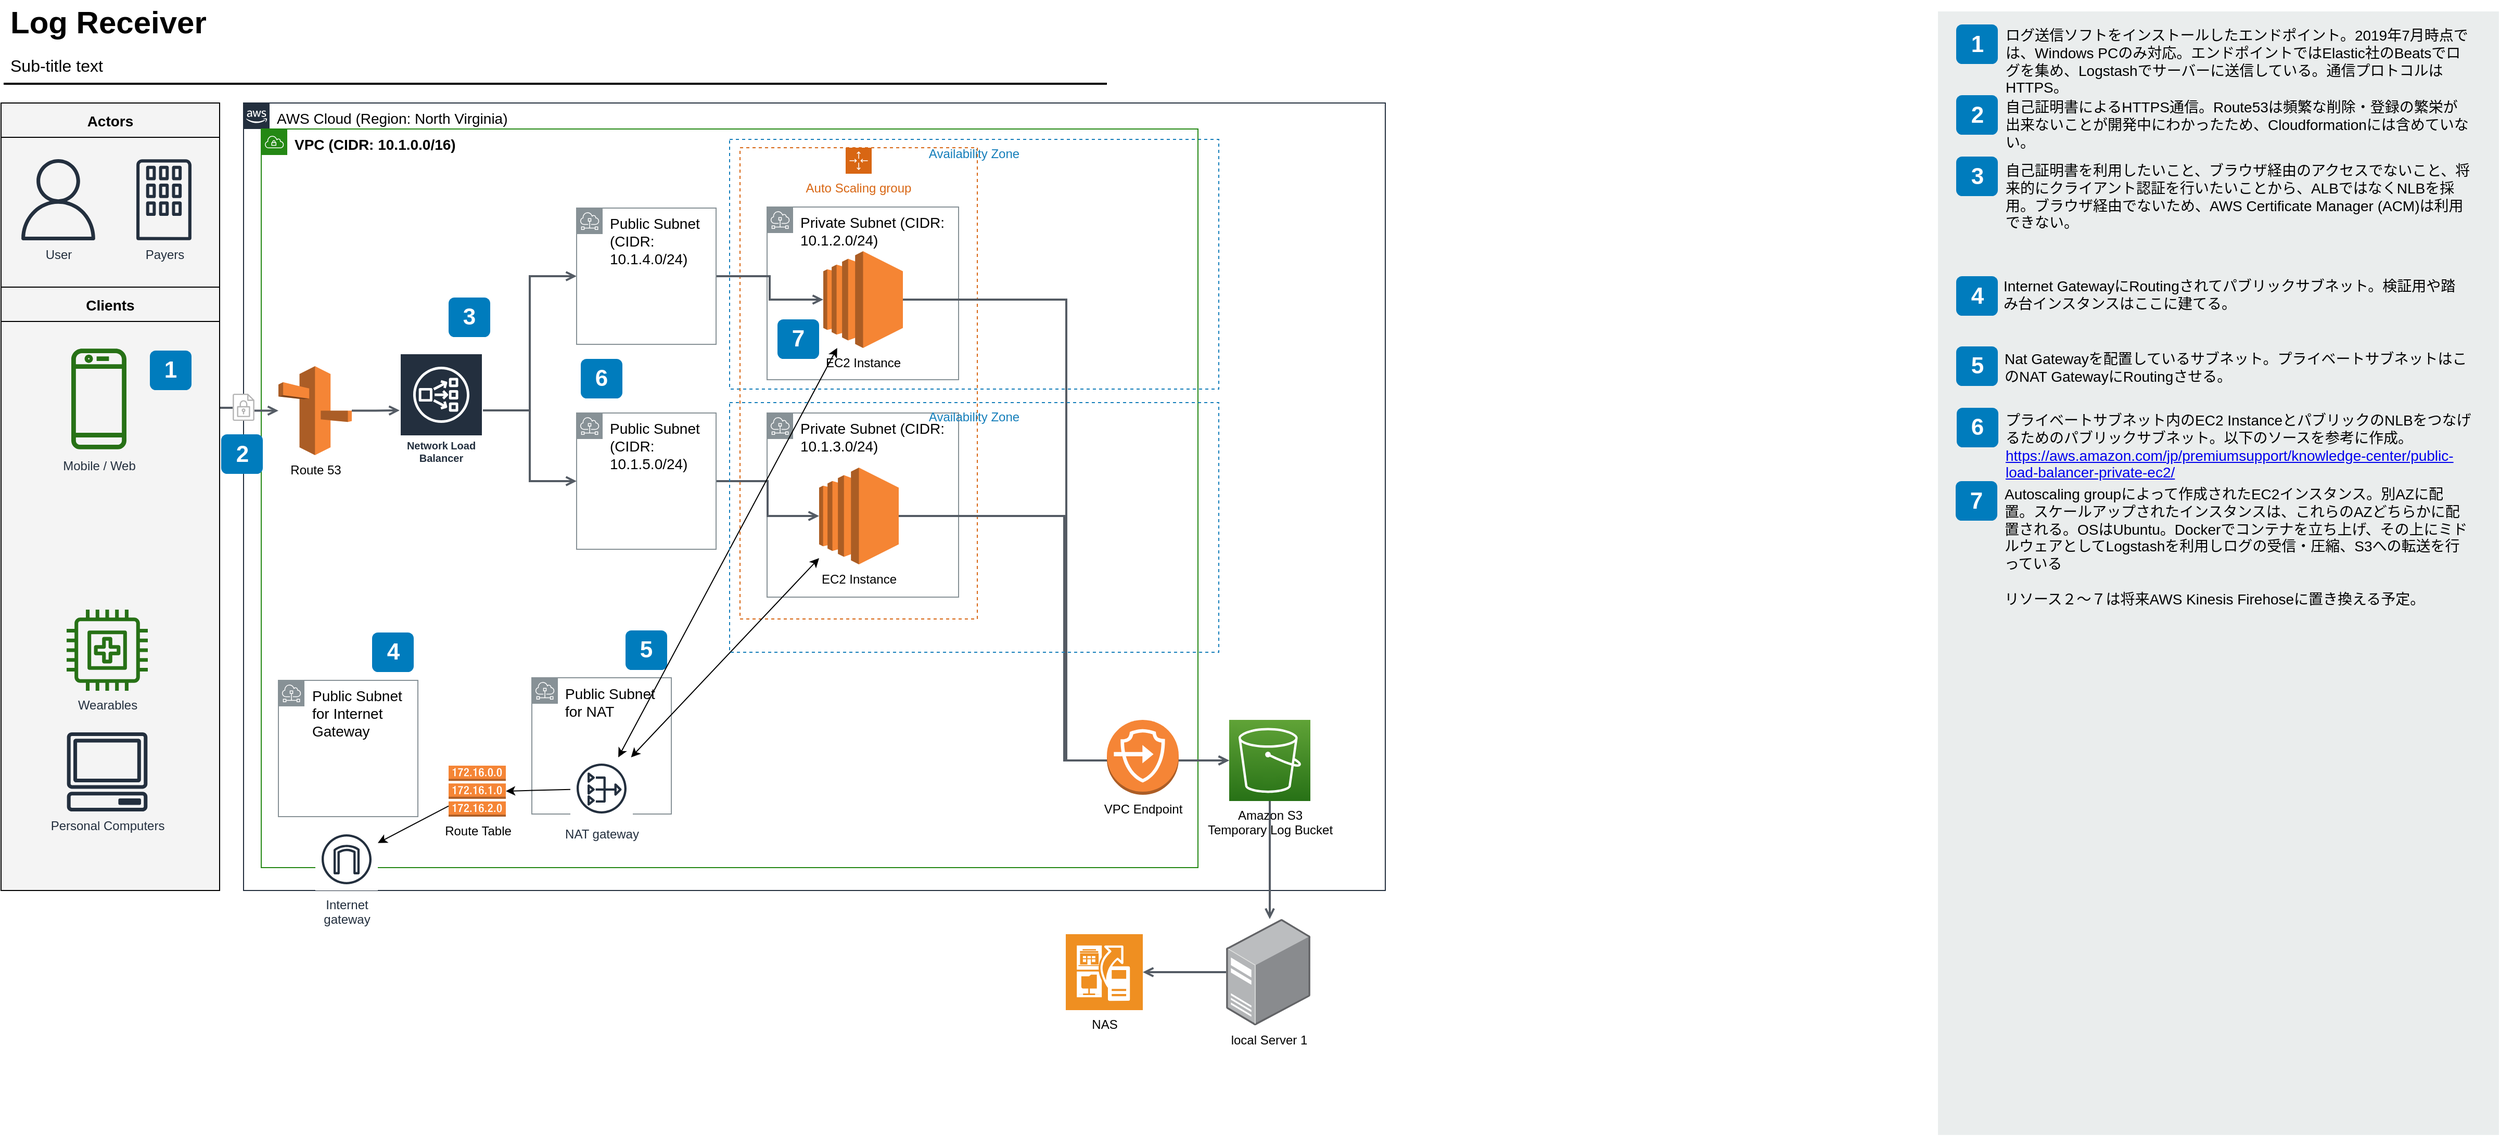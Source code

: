 <mxfile pages="1" version="11.2.8" type="google"><diagram id="Ht1M8jgEwFfnCIfOTk4-" name="Page-1"><mxGraphModel dx="1137" dy="672" grid="1" gridSize="10" guides="1" tooltips="1" connect="1" arrows="1" fold="1" page="1" pageScale="1" pageWidth="827" pageHeight="1169" math="0" shadow="0"><root><mxCell id="0"/><mxCell id="1" parent="0"/><mxCell id="TyQzbzcUaQSqoKgsbl97-34" value="Availability Zone" style="fillColor=none;strokeColor=#147EBA;dashed=1;verticalAlign=top;fontStyle=0;fontColor=#147EBA;" parent="1" vertex="1"><mxGeometry x="730" y="160" width="470" height="240" as="geometry"/></mxCell><mxCell id="jZVaUwOg5UY3L9NAnvdq-71" value="&lt;font style=&quot;font-size: 14px&quot; color=&quot;#000000&quot;&gt;AWS Cloud (Region: North Virginia)&lt;/font&gt;" style="points=[[0,0],[0.25,0],[0.5,0],[0.75,0],[1,0],[1,0.25],[1,0.5],[1,0.75],[1,1],[0.75,1],[0.5,1],[0.25,1],[0,1],[0,0.75],[0,0.5],[0,0.25]];outlineConnect=0;gradientColor=none;html=1;whiteSpace=wrap;fontSize=12;fontStyle=0;shape=mxgraph.aws4.group;grIcon=mxgraph.aws4.group_aws_cloud_alt;strokeColor=#232F3E;fillColor=none;verticalAlign=top;align=left;spacingLeft=30;fontColor=#232F3E;dashed=0;labelBackgroundColor=none;" parent="1" vertex="1"><mxGeometry x="263" y="125" width="1097" height="757" as="geometry"/></mxCell><mxCell id="6ywrXX0eH200SoaArA6G-13" value="&lt;font style=&quot;font-size: 14px&quot; color=&quot;#000000&quot;&gt;&lt;b&gt;VPC (CIDR: 10.1.0.0/16)&lt;/b&gt;&lt;/font&gt;" style="points=[[0,0],[0.25,0],[0.5,0],[0.75,0],[1,0],[1,0.25],[1,0.5],[1,0.75],[1,1],[0.75,1],[0.5,1],[0.25,1],[0,1],[0,0.75],[0,0.5],[0,0.25]];outlineConnect=0;gradientColor=none;html=1;whiteSpace=wrap;fontSize=12;fontStyle=0;shape=mxgraph.aws4.group;grIcon=mxgraph.aws4.group_vpc;strokeColor=#248814;fillColor=none;verticalAlign=top;align=left;spacingLeft=30;fontColor=#AAB7B8;dashed=0;" parent="1" vertex="1"><mxGeometry x="280" y="150" width="900" height="710" as="geometry"/></mxCell><mxCell id="TyQzbzcUaQSqoKgsbl97-20" value="Auto Scaling group" style="points=[[0,0],[0.25,0],[0.5,0],[0.75,0],[1,0],[1,0.25],[1,0.5],[1,0.75],[1,1],[0.75,1],[0.5,1],[0.25,1],[0,1],[0,0.75],[0,0.5],[0,0.25]];outlineConnect=0;gradientColor=none;html=1;whiteSpace=wrap;fontSize=12;fontStyle=0;shape=mxgraph.aws4.groupCenter;grIcon=mxgraph.aws4.group_auto_scaling_group;grStroke=1;strokeColor=#D86613;fillColor=none;verticalAlign=top;align=center;fontColor=#D86613;dashed=1;spacingTop=25;" parent="1" vertex="1"><mxGeometry x="740" y="168" width="228" height="453" as="geometry"/></mxCell><mxCell id="TyQzbzcUaQSqoKgsbl97-26" value="&lt;font style=&quot;font-size: 14px&quot; color=&quot;#000000&quot;&gt;Private Subnet (CIDR: 10.1.2.0/24)&amp;nbsp;&lt;/font&gt;" style="outlineConnect=0;gradientColor=none;html=1;whiteSpace=wrap;fontSize=12;fontStyle=0;shape=mxgraph.aws4.group;grIcon=mxgraph.aws4.group_subnet;strokeColor=#879196;fillColor=none;verticalAlign=top;align=left;spacingLeft=30;fontColor=#879196;dashed=0;" parent="1" vertex="1"><mxGeometry x="766" y="225" width="184" height="166" as="geometry"/></mxCell><mxCell id="TyQzbzcUaQSqoKgsbl97-27" value="&lt;font style=&quot;font-size: 14px&quot; color=&quot;#000000&quot;&gt;Private Subnet (CIDR: 10.1.3.0/24)&amp;nbsp;&lt;/font&gt;" style="outlineConnect=0;gradientColor=none;html=1;whiteSpace=wrap;fontSize=12;fontStyle=0;shape=mxgraph.aws4.group;grIcon=mxgraph.aws4.group_subnet;strokeColor=#879196;fillColor=none;verticalAlign=top;align=left;spacingLeft=30;fontColor=#879196;dashed=0;" parent="1" vertex="1"><mxGeometry x="766" y="423" width="184" height="177" as="geometry"/></mxCell><mxCell id="jZVaUwOg5UY3L9NAnvdq-110" style="edgeStyle=elbowEdgeStyle;rounded=0;orthogonalLoop=1;jettySize=auto;html=1;endArrow=open;endFill=0;strokeColor=#545B64;strokeWidth=2;fontSize=14;" parent="1" target="6ywrXX0eH200SoaArA6G-9" edge="1"><mxGeometry relative="1" as="geometry"><mxPoint x="240" y="418" as="sourcePoint"/></mxGeometry></mxCell><mxCell id="jZVaUwOg5UY3L9NAnvdq-111" value="" style="edgeStyle=elbowEdgeStyle;rounded=0;orthogonalLoop=1;jettySize=auto;html=1;endArrow=open;endFill=0;strokeColor=#545B64;strokeWidth=2;fontSize=14;" parent="1" source="6ywrXX0eH200SoaArA6G-10" target="TyQzbzcUaQSqoKgsbl97-22" edge="1"><mxGeometry relative="1" as="geometry"><mxPoint x="609" y="418" as="targetPoint"/></mxGeometry></mxCell><mxCell id="jZVaUwOg5UY3L9NAnvdq-112" value="" style="edgeStyle=elbowEdgeStyle;rounded=0;orthogonalLoop=1;jettySize=auto;html=1;endArrow=open;endFill=0;strokeColor=#545B64;strokeWidth=2;fontSize=14;" parent="1" source="TyQzbzcUaQSqoKgsbl97-23" target="TyQzbzcUaQSqoKgsbl97-19" edge="1"><mxGeometry relative="1" as="geometry"><mxPoint x="687" y="418" as="sourcePoint"/><mxPoint x="744" y="418" as="targetPoint"/></mxGeometry></mxCell><mxCell id="jZVaUwOg5UY3L9NAnvdq-117" value="" style="edgeStyle=elbowEdgeStyle;rounded=0;orthogonalLoop=1;jettySize=auto;html=1;endArrow=open;endFill=0;strokeColor=#545B64;strokeWidth=2;fontSize=14;" parent="1" edge="1"><mxGeometry relative="1" as="geometry"><mxPoint x="1001" y="271.5" as="sourcePoint"/></mxGeometry></mxCell><mxCell id="jZVaUwOg5UY3L9NAnvdq-113" value="" style="edgeStyle=elbowEdgeStyle;rounded=0;orthogonalLoop=1;jettySize=auto;html=1;endArrow=open;endFill=0;strokeColor=#545B64;strokeWidth=2;fontSize=14;" parent="1" source="TyQzbzcUaQSqoKgsbl97-22" target="TyQzbzcUaQSqoKgsbl97-18" edge="1"><mxGeometry relative="1" as="geometry"><mxPoint x="822" y="418" as="sourcePoint"/><mxPoint x="923.0" y="418" as="targetPoint"/></mxGeometry></mxCell><mxCell id="jZVaUwOg5UY3L9NAnvdq-114" value="" style="edgeStyle=elbowEdgeStyle;rounded=0;orthogonalLoop=1;jettySize=auto;html=1;endArrow=open;endFill=0;strokeColor=#545B64;strokeWidth=2;fontSize=14;" parent="1" edge="1"><mxGeometry relative="1" as="geometry"><mxPoint x="1001.0" y="418" as="sourcePoint"/></mxGeometry></mxCell><mxCell id="jZVaUwOg5UY3L9NAnvdq-144" value="" style="edgeStyle=elbowEdgeStyle;rounded=0;orthogonalLoop=1;jettySize=auto;html=1;endArrow=open;endFill=0;strokeColor=#545B64;strokeWidth=2;fontSize=14;" parent="1" source="6ywrXX0eH200SoaArA6G-9" target="6ywrXX0eH200SoaArA6G-10" edge="1"><mxGeometry relative="1" as="geometry"><mxPoint x="764.855" y="756.5" as="targetPoint"/></mxGeometry></mxCell><mxCell id="jZVaUwOg5UY3L9NAnvdq-147" value="" style="edgeStyle=elbowEdgeStyle;rounded=0;orthogonalLoop=1;jettySize=auto;html=1;endArrow=open;endFill=0;strokeColor=#545B64;strokeWidth=2;fontSize=14;" parent="1" source="TyQzbzcUaQSqoKgsbl97-18" target="6ywrXX0eH200SoaArA6G-3" edge="1"><mxGeometry relative="1" as="geometry"><mxPoint x="1248.571" y="717.5" as="targetPoint"/><mxPoint x="1249" y="634" as="sourcePoint"/></mxGeometry></mxCell><mxCell id="jZVaUwOg5UY3L9NAnvdq-146" value="" style="edgeStyle=elbowEdgeStyle;rounded=0;orthogonalLoop=1;jettySize=auto;html=1;endArrow=open;endFill=0;strokeColor=#545B64;strokeWidth=2;fontSize=14;" parent="1" source="TyQzbzcUaQSqoKgsbl97-19" target="6ywrXX0eH200SoaArA6G-3" edge="1"><mxGeometry relative="1" as="geometry"><mxPoint x="1210" y="756.5" as="sourcePoint"/><mxPoint x="1001" y="756.5" as="targetPoint"/></mxGeometry></mxCell><mxCell id="-QjtrjUzRDEMRZ5MF8oH-46" value="" style="rounded=0;whiteSpace=wrap;html=1;fillColor=#EAEDED;fontSize=22;fontColor=#FFFFFF;strokeColor=none;labelBackgroundColor=none;" parent="1" vertex="1"><mxGeometry x="1891" y="37" width="539" height="1080" as="geometry"/></mxCell><mxCell id="-QjtrjUzRDEMRZ5MF8oH-36" value="1" style="rounded=1;whiteSpace=wrap;html=1;fillColor=#007CBD;strokeColor=none;fontColor=#FFFFFF;fontStyle=1;fontSize=22;labelBackgroundColor=none;" parent="1" vertex="1"><mxGeometry x="1908.5" y="49.5" width="40" height="38" as="geometry"/></mxCell><mxCell id="-QjtrjUzRDEMRZ5MF8oH-37" value="2" style="rounded=1;whiteSpace=wrap;html=1;fillColor=#007CBD;strokeColor=none;fontColor=#FFFFFF;fontStyle=1;fontSize=22;labelBackgroundColor=none;" parent="1" vertex="1"><mxGeometry x="1908.5" y="117.5" width="40" height="38" as="geometry"/></mxCell><mxCell id="-QjtrjUzRDEMRZ5MF8oH-38" value="5" style="rounded=1;whiteSpace=wrap;html=1;fillColor=#007CBD;strokeColor=none;fontColor=#FFFFFF;fontStyle=1;fontSize=22;labelBackgroundColor=none;" parent="1" vertex="1"><mxGeometry x="1908.5" y="359" width="40" height="38" as="geometry"/></mxCell><mxCell id="-QjtrjUzRDEMRZ5MF8oH-39" value="4" style="rounded=1;whiteSpace=wrap;html=1;fillColor=#007CBD;strokeColor=none;fontColor=#FFFFFF;fontStyle=1;fontSize=22;labelBackgroundColor=none;" parent="1" vertex="1"><mxGeometry x="1908.5" y="291.5" width="40" height="38" as="geometry"/></mxCell><mxCell id="-QjtrjUzRDEMRZ5MF8oH-47" value="Log Receiver" style="text;html=1;resizable=0;points=[];autosize=1;align=left;verticalAlign=top;spacingTop=-4;fontSize=30;fontColor=#000000;fontStyle=1;labelBackgroundColor=none;" parent="1" vertex="1"><mxGeometry x="36.5" y="26.5" width="190" height="40" as="geometry"/></mxCell><mxCell id="-QjtrjUzRDEMRZ5MF8oH-48" value="Sub-title text&lt;br style=&quot;font-size: 16px&quot;&gt;" style="text;html=1;resizable=0;points=[];autosize=1;align=left;verticalAlign=top;spacingTop=-4;fontSize=16;fontColor=#000000;labelBackgroundColor=none;" parent="1" vertex="1"><mxGeometry x="36.5" y="76.5" width="100" height="20" as="geometry"/></mxCell><mxCell id="SCVMTBWpLvtzJIhz15lM-1" value="" style="line;strokeWidth=2;html=1;fontSize=14;labelBackgroundColor=none;" parent="1" vertex="1"><mxGeometry x="32.5" y="101.5" width="1060" height="10" as="geometry"/></mxCell><mxCell id="SCVMTBWpLvtzJIhz15lM-6" value="ログ送信ソフトをインストールしたエンドポイント。2019年7月時点では、Windows PCのみ対応。エンドポイントではElastic社のBeatsでログを集め、Logstashでサーバーに送信している。通信プロトコルはHTTPS。" style="text;html=1;align=left;verticalAlign=top;spacingTop=-4;fontSize=14;labelBackgroundColor=none;whiteSpace=wrap;" parent="1" vertex="1"><mxGeometry x="1953.5" y="49" width="449" height="61" as="geometry"/></mxCell><mxCell id="SCVMTBWpLvtzJIhz15lM-7" value="&lt;span&gt;自己証明書によるHTTPS通信。Route53は頻繁な削除・登録の繁栄が出来ないことが開発中にわかったため、Cloudformationには含めていない。&lt;/span&gt;" style="text;html=1;align=left;verticalAlign=top;spacingTop=-4;fontSize=14;labelBackgroundColor=none;whiteSpace=wrap;" parent="1" vertex="1"><mxGeometry x="1953.5" y="118" width="450" height="78" as="geometry"/></mxCell><mxCell id="SCVMTBWpLvtzJIhz15lM-9" value="Internet GatewayにRoutingされてパブリックサブネット。検証用や踏み台インスタンスはここに建てる。" style="text;html=1;align=left;verticalAlign=top;spacingTop=-4;fontSize=14;labelBackgroundColor=none;whiteSpace=wrap;" parent="1" vertex="1"><mxGeometry x="1952" y="290" width="450" height="60" as="geometry"/></mxCell><mxCell id="SCVMTBWpLvtzJIhz15lM-10" value="&lt;span&gt;Nat Gatewayを配置しているサブネット。プライベートサブネットはこのNAT GatewayにRoutingさせる。&lt;/span&gt;" style="text;html=1;align=left;verticalAlign=top;spacingTop=-4;fontSize=14;labelBackgroundColor=none;whiteSpace=wrap;" parent="1" vertex="1"><mxGeometry x="1953" y="360" width="450" height="120" as="geometry"/></mxCell><mxCell id="jZVaUwOg5UY3L9NAnvdq-59" value="Actors" style="swimlane;fontSize=14;align=center;swimlaneFillColor=#f4f4f4;fillColor=#f4f4f4;collapsible=0;startSize=33;" parent="1" vertex="1"><mxGeometry x="30" y="125" width="210" height="177" as="geometry"/></mxCell><mxCell id="jZVaUwOg5UY3L9NAnvdq-60" value="User" style="outlineConnect=0;fontColor=#232F3E;gradientColor=none;fillColor=#232F3E;strokeColor=none;dashed=0;verticalLabelPosition=bottom;verticalAlign=top;align=center;html=1;fontSize=12;fontStyle=0;aspect=fixed;pointerEvents=1;shape=mxgraph.aws4.user;labelBackgroundColor=none;" parent="jZVaUwOg5UY3L9NAnvdq-59" vertex="1"><mxGeometry x="16" y="54" width="78" height="78" as="geometry"/></mxCell><mxCell id="jZVaUwOg5UY3L9NAnvdq-61" value="Payers" style="outlineConnect=0;fontColor=#232F3E;gradientColor=none;fillColor=#232F3E;strokeColor=none;dashed=0;verticalLabelPosition=bottom;verticalAlign=top;align=center;html=1;fontSize=12;fontStyle=0;aspect=fixed;pointerEvents=1;shape=mxgraph.aws4.corporate_data_center;labelBackgroundColor=none;" parent="jZVaUwOg5UY3L9NAnvdq-59" vertex="1"><mxGeometry x="130" y="54" width="53" height="78" as="geometry"/></mxCell><mxCell id="jZVaUwOg5UY3L9NAnvdq-62" value="Clients" style="swimlane;fontSize=14;align=center;swimlaneFillColor=#f4f4f4;fillColor=#f4f4f4;collapsible=0;startSize=33;" parent="1" vertex="1"><mxGeometry x="30" y="302" width="210" height="580" as="geometry"/></mxCell><mxCell id="jZVaUwOg5UY3L9NAnvdq-65" value="Mobile / Web" style="outlineConnect=0;fontColor=#232F3E;gradientColor=none;strokeColor=none;fillColor=#277116;dashed=0;verticalLabelPosition=bottom;verticalAlign=top;align=center;html=1;fontSize=12;fontStyle=0;shape=mxgraph.aws4.mobile_client;labelBackgroundColor=none;" parent="jZVaUwOg5UY3L9NAnvdq-62" vertex="1"><mxGeometry x="67.5" y="57.5" width="53" height="100" as="geometry"/></mxCell><mxCell id="jZVaUwOg5UY3L9NAnvdq-69" value="Wearables" style="outlineConnect=0;fontColor=#232F3E;gradientColor=none;fillColor=#277116;strokeColor=none;dashed=0;verticalLabelPosition=bottom;verticalAlign=top;align=center;html=1;fontSize=12;fontStyle=0;aspect=fixed;pointerEvents=1;shape=mxgraph.aws4.medical_emergency;labelBackgroundColor=none;" parent="jZVaUwOg5UY3L9NAnvdq-62" vertex="1"><mxGeometry x="63" y="310" width="78" height="78" as="geometry"/></mxCell><mxCell id="jZVaUwOg5UY3L9NAnvdq-101" value="1" style="rounded=1;whiteSpace=wrap;html=1;fillColor=#007CBD;strokeColor=none;fontColor=#FFFFFF;fontStyle=1;fontSize=22;labelBackgroundColor=none;" parent="jZVaUwOg5UY3L9NAnvdq-62" vertex="1"><mxGeometry x="143" y="61" width="40" height="38" as="geometry"/></mxCell><mxCell id="_zwGSWe9IPEHSw7Yzuif-1" value="Personal Computers" style="outlineConnect=0;fontColor=#232F3E;gradientColor=none;fillColor=#232F3E;strokeColor=none;dashed=0;verticalLabelPosition=bottom;verticalAlign=top;align=center;html=1;fontSize=12;fontStyle=0;aspect=fixed;pointerEvents=1;shape=mxgraph.aws4.client;" parent="jZVaUwOg5UY3L9NAnvdq-62" vertex="1"><mxGeometry x="63" y="428" width="78" height="76" as="geometry"/></mxCell><mxCell id="_zwGSWe9IPEHSw7Yzuif-2" value="" style="shape=image;html=1;verticalAlign=top;verticalLabelPosition=bottom;labelBackgroundColor=#ffffff;imageAspect=0;aspect=fixed;image=https://cdn1.iconfinder.com/data/icons/airline-flight-booking-mobile-app/15/false-cross-reject-decline-128.png;fillColor=#000000;" parent="jZVaUwOg5UY3L9NAnvdq-62" vertex="1"><mxGeometry x="30" y="58.5" width="128" height="128" as="geometry"/></mxCell><mxCell id="_zwGSWe9IPEHSw7Yzuif-3" value="" style="shape=image;html=1;verticalAlign=top;verticalLabelPosition=bottom;labelBackgroundColor=#ffffff;imageAspect=0;aspect=fixed;image=https://cdn1.iconfinder.com/data/icons/airline-flight-booking-mobile-app/15/false-cross-reject-decline-128.png;fillColor=#000000;" parent="jZVaUwOg5UY3L9NAnvdq-62" vertex="1"><mxGeometry x="38" y="285" width="128" height="128" as="geometry"/></mxCell><mxCell id="jZVaUwOg5UY3L9NAnvdq-102" value="2" style="rounded=1;whiteSpace=wrap;html=1;fillColor=#007CBD;strokeColor=none;fontColor=#FFFFFF;fontStyle=1;fontSize=22;labelBackgroundColor=none;" parent="1" vertex="1"><mxGeometry x="241.5" y="443.5" width="40" height="38" as="geometry"/></mxCell><mxCell id="jZVaUwOg5UY3L9NAnvdq-173" value="" style="group" parent="1" vertex="1" connectable="0"><mxGeometry x="252.5" y="404.5" width="21" height="26" as="geometry"/></mxCell><mxCell id="jZVaUwOg5UY3L9NAnvdq-174" value="" style="rounded=0;whiteSpace=wrap;html=1;labelBackgroundColor=#ffffff;fontSize=14;align=center;strokeColor=none;" parent="jZVaUwOg5UY3L9NAnvdq-173" vertex="1"><mxGeometry width="21" height="26" as="geometry"/></mxCell><mxCell id="jZVaUwOg5UY3L9NAnvdq-175" value="" style="outlineConnect=0;fontColor=#232F3E;gradientColor=none;fillColor=#B3B3B3;strokeColor=none;dashed=0;verticalLabelPosition=bottom;verticalAlign=top;align=center;html=1;fontSize=12;fontStyle=0;aspect=fixed;pointerEvents=1;shape=mxgraph.aws4.encrypted_data;labelBackgroundColor=#ffffff;" parent="jZVaUwOg5UY3L9NAnvdq-173" vertex="1"><mxGeometry width="21" height="26" as="geometry"/></mxCell><mxCell id="6ywrXX0eH200SoaArA6G-3" value="&lt;font color=&quot;#000000&quot;&gt;Amazon S3&lt;br&gt;Temporary Log Bucket&lt;/font&gt;" style="outlineConnect=0;fontColor=#232F3E;gradientColor=#60A337;gradientDirection=north;fillColor=#277116;strokeColor=#ffffff;dashed=0;verticalLabelPosition=bottom;verticalAlign=top;align=center;html=1;fontSize=12;fontStyle=0;aspect=fixed;shape=mxgraph.aws4.resourceIcon;resIcon=mxgraph.aws4.s3;labelBackgroundColor=none;" parent="1" vertex="1"><mxGeometry x="1210" y="718" width="78" height="78" as="geometry"/></mxCell><mxCell id="6ywrXX0eH200SoaArA6G-4" value="local Server 1" style="points=[];aspect=fixed;html=1;align=center;shadow=0;dashed=0;image;image=img/lib/allied_telesis/computer_and_terminals/Server_Desktop.svg;" parent="1" vertex="1"><mxGeometry x="1207" y="909.5" width="81" height="102" as="geometry"/></mxCell><mxCell id="6ywrXX0eH200SoaArA6G-7" value="" style="edgeStyle=elbowEdgeStyle;rounded=0;orthogonalLoop=1;jettySize=auto;html=1;endArrow=open;endFill=0;strokeColor=#545B64;strokeWidth=2;fontSize=14;" parent="1" source="6ywrXX0eH200SoaArA6G-3" target="6ywrXX0eH200SoaArA6G-4" edge="1"><mxGeometry relative="1" as="geometry"><mxPoint x="1258.571" y="644" as="sourcePoint"/><mxPoint x="1240" y="900" as="targetPoint"/></mxGeometry></mxCell><mxCell id="6ywrXX0eH200SoaArA6G-9" value="Route 53" style="outlineConnect=0;dashed=0;verticalLabelPosition=bottom;verticalAlign=top;align=center;html=1;shape=mxgraph.aws3.route_53;fillColor=#F58536;gradientColor=none;" parent="1" vertex="1"><mxGeometry x="296.5" y="378" width="70.5" height="85.5" as="geometry"/></mxCell><mxCell id="6ywrXX0eH200SoaArA6G-10" value="Network Load Balancer" style="outlineConnect=0;fontColor=#232F3E;gradientColor=none;strokeColor=#ffffff;fillColor=#232F3E;dashed=0;verticalLabelPosition=middle;verticalAlign=bottom;align=center;html=1;whiteSpace=wrap;fontSize=10;fontStyle=1;spacing=3;shape=mxgraph.aws4.productIcon;prIcon=mxgraph.aws4.network_load_balancer;" parent="1" vertex="1"><mxGeometry x="413" y="365.5" width="80" height="110" as="geometry"/></mxCell><mxCell id="TyQzbzcUaQSqoKgsbl97-1" value="&lt;font style=&quot;font-size: 14px&quot; color=&quot;#000000&quot;&gt;Public Subnet for Internet Gateway&lt;/font&gt;" style="outlineConnect=0;gradientColor=none;html=1;whiteSpace=wrap;fontSize=12;fontStyle=0;shape=mxgraph.aws4.group;grIcon=mxgraph.aws4.group_subnet;strokeColor=#879196;fillColor=none;verticalAlign=top;align=left;spacingLeft=30;fontColor=#879196;dashed=0;" parent="1" vertex="1"><mxGeometry x="296.5" y="680" width="134" height="131" as="geometry"/></mxCell><mxCell id="TyQzbzcUaQSqoKgsbl97-5" value="Internet&#10;gateway" style="outlineConnect=0;fontColor=#232F3E;gradientColor=none;strokeColor=#232F3E;fillColor=#ffffff;dashed=0;verticalLabelPosition=bottom;verticalAlign=top;align=center;html=1;fontSize=12;fontStyle=0;aspect=fixed;shape=mxgraph.aws4.resourceIcon;resIcon=mxgraph.aws4.internet_gateway;" parent="1" vertex="1"><mxGeometry x="332" y="822" width="60" height="60" as="geometry"/></mxCell><mxCell id="TyQzbzcUaQSqoKgsbl97-6" value="Route Table" style="outlineConnect=0;dashed=0;verticalLabelPosition=bottom;verticalAlign=top;align=center;html=1;shape=mxgraph.aws3.route_table;fillColor=#F58536;gradientColor=none;" parent="1" vertex="1"><mxGeometry x="460" y="762" width="55" height="49" as="geometry"/></mxCell><mxCell id="TyQzbzcUaQSqoKgsbl97-8" value="" style="group" parent="1" vertex="1" connectable="0"><mxGeometry x="540" y="677.5" width="134" height="136.5" as="geometry"/></mxCell><mxCell id="6ywrXX0eH200SoaArA6G-11" value="&lt;font style=&quot;font-size: 14px&quot; color=&quot;#000000&quot;&gt;Public Subnet for NAT&lt;/font&gt;" style="outlineConnect=0;gradientColor=none;html=1;whiteSpace=wrap;fontSize=12;fontStyle=0;shape=mxgraph.aws4.group;grIcon=mxgraph.aws4.group_subnet;strokeColor=#879196;fillColor=none;verticalAlign=top;align=left;spacingLeft=30;fontColor=#879196;dashed=0;" parent="TyQzbzcUaQSqoKgsbl97-8" vertex="1"><mxGeometry width="134" height="131" as="geometry"/></mxCell><mxCell id="TyQzbzcUaQSqoKgsbl97-4" value="NAT gateway" style="outlineConnect=0;fontColor=#232F3E;gradientColor=none;strokeColor=#232F3E;fillColor=#ffffff;dashed=0;verticalLabelPosition=bottom;verticalAlign=top;align=center;html=1;fontSize=12;fontStyle=0;aspect=fixed;shape=mxgraph.aws4.resourceIcon;resIcon=mxgraph.aws4.nat_gateway;" parent="TyQzbzcUaQSqoKgsbl97-8" vertex="1"><mxGeometry x="37" y="76.5" width="60" height="60" as="geometry"/></mxCell><mxCell id="TyQzbzcUaQSqoKgsbl97-9" value="3" style="rounded=1;whiteSpace=wrap;html=1;fillColor=#007CBD;strokeColor=none;fontColor=#FFFFFF;fontStyle=1;fontSize=22;labelBackgroundColor=none;" parent="1" vertex="1"><mxGeometry x="460" y="312" width="40" height="38" as="geometry"/></mxCell><mxCell id="TyQzbzcUaQSqoKgsbl97-10" value="3" style="rounded=1;whiteSpace=wrap;html=1;fillColor=#007CBD;strokeColor=none;fontColor=#FFFFFF;fontStyle=1;fontSize=22;labelBackgroundColor=none;" parent="1" vertex="1"><mxGeometry x="1908.5" y="176.5" width="40" height="38" as="geometry"/></mxCell><mxCell id="TyQzbzcUaQSqoKgsbl97-11" value="自己証明書を利用したいこと、ブラウザ経由のアクセスでないこと、将来的にクライアント認証を行いたいことから、ALBではなくNLBを採用。ブラウザ経由でないため、AWS Certificate Manager (ACM)は利用できない。" style="text;html=1;align=left;verticalAlign=top;spacingTop=-4;fontSize=14;labelBackgroundColor=none;whiteSpace=wrap;" parent="1" vertex="1"><mxGeometry x="1953.5" y="179" width="450" height="117" as="geometry"/></mxCell><mxCell id="TyQzbzcUaQSqoKgsbl97-12" value="4" style="rounded=1;whiteSpace=wrap;html=1;fillColor=#007CBD;strokeColor=none;fontColor=#FFFFFF;fontStyle=1;fontSize=22;labelBackgroundColor=none;" parent="1" vertex="1"><mxGeometry x="386.5" y="634" width="40" height="38" as="geometry"/></mxCell><mxCell id="TyQzbzcUaQSqoKgsbl97-13" value="" style="endArrow=classic;html=1;entryX=1;entryY=0.5;entryDx=0;entryDy=0;entryPerimeter=0;" parent="1" source="TyQzbzcUaQSqoKgsbl97-4" target="TyQzbzcUaQSqoKgsbl97-6" edge="1"><mxGeometry width="50" height="50" relative="1" as="geometry"><mxPoint x="570" y="959.5" as="sourcePoint"/><mxPoint x="620" y="909.5" as="targetPoint"/></mxGeometry></mxCell><mxCell id="TyQzbzcUaQSqoKgsbl97-14" value="" style="endArrow=classic;html=1;" parent="1" source="TyQzbzcUaQSqoKgsbl97-6" target="TyQzbzcUaQSqoKgsbl97-5" edge="1"><mxGeometry width="50" height="50" relative="1" as="geometry"><mxPoint x="420" y="950" as="sourcePoint"/><mxPoint x="470" y="900" as="targetPoint"/></mxGeometry></mxCell><mxCell id="TyQzbzcUaQSqoKgsbl97-15" value="5" style="rounded=1;whiteSpace=wrap;html=1;fillColor=#007CBD;strokeColor=none;fontColor=#FFFFFF;fontStyle=1;fontSize=22;labelBackgroundColor=none;" parent="1" vertex="1"><mxGeometry x="630" y="632" width="40" height="38" as="geometry"/></mxCell><mxCell id="TyQzbzcUaQSqoKgsbl97-16" value="6" style="rounded=1;whiteSpace=wrap;html=1;fillColor=#007CBD;strokeColor=none;fontColor=#FFFFFF;fontStyle=1;fontSize=22;labelBackgroundColor=none;" parent="1" vertex="1"><mxGeometry x="1909" y="418" width="40" height="38" as="geometry"/></mxCell><mxCell id="TyQzbzcUaQSqoKgsbl97-17" value="プライベートサブネット内のEC2 InstanceとパブリックのNLBをつなげるためのパブリックサブネット。以下のソースを参考に作成。&lt;br&gt;&lt;a href=&quot;https://aws.amazon.com/jp/premiumsupport/knowledge-center/public-load-balancer-private-ec2/&quot;&gt;https://aws.amazon.com/jp/premiumsupport/knowledge-center/public-load-balancer-private-ec2/&lt;/a&gt;" style="text;html=1;align=left;verticalAlign=top;spacingTop=-4;fontSize=14;labelBackgroundColor=none;whiteSpace=wrap;" parent="1" vertex="1"><mxGeometry x="1954" y="419" width="450" height="51" as="geometry"/></mxCell><mxCell id="TyQzbzcUaQSqoKgsbl97-18" value="EC2 Instance" style="outlineConnect=0;dashed=0;verticalLabelPosition=bottom;verticalAlign=top;align=center;html=1;shape=mxgraph.aws3.ec2;fillColor=#F58534;gradientColor=none;" parent="1" vertex="1"><mxGeometry x="820" y="267.5" width="76.5" height="93" as="geometry"/></mxCell><mxCell id="TyQzbzcUaQSqoKgsbl97-19" value="EC2 Instance" style="outlineConnect=0;dashed=0;verticalLabelPosition=bottom;verticalAlign=top;align=center;html=1;shape=mxgraph.aws3.ec2;fillColor=#F58534;gradientColor=none;" parent="1" vertex="1"><mxGeometry x="816" y="475.5" width="76.5" height="93" as="geometry"/></mxCell><mxCell id="TyQzbzcUaQSqoKgsbl97-22" value="&lt;font style=&quot;font-size: 14px&quot; color=&quot;#000000&quot;&gt;Public Subnet (CIDR: 10.1.4.0/24)&amp;nbsp;&lt;/font&gt;" style="outlineConnect=0;gradientColor=none;html=1;whiteSpace=wrap;fontSize=12;fontStyle=0;shape=mxgraph.aws4.group;grIcon=mxgraph.aws4.group_subnet;strokeColor=#879196;fillColor=none;verticalAlign=top;align=left;spacingLeft=30;fontColor=#879196;dashed=0;" parent="1" vertex="1"><mxGeometry x="583" y="226" width="134" height="131" as="geometry"/></mxCell><mxCell id="TyQzbzcUaQSqoKgsbl97-23" value="&lt;span style=&quot;color: rgb(0 , 0 , 0) ; font-size: 14px&quot;&gt;Public Subnet (CIDR: 10.1.5.0/24)&amp;nbsp;&lt;/span&gt;" style="outlineConnect=0;gradientColor=none;html=1;whiteSpace=wrap;fontSize=12;fontStyle=0;shape=mxgraph.aws4.group;grIcon=mxgraph.aws4.group_subnet;strokeColor=#879196;fillColor=none;verticalAlign=top;align=left;spacingLeft=30;fontColor=#879196;dashed=0;" parent="1" vertex="1"><mxGeometry x="583" y="423" width="134" height="131" as="geometry"/></mxCell><mxCell id="TyQzbzcUaQSqoKgsbl97-24" value="" style="edgeStyle=elbowEdgeStyle;rounded=0;orthogonalLoop=1;jettySize=auto;html=1;endArrow=open;endFill=0;strokeColor=#545B64;strokeWidth=2;fontSize=14;" parent="1" source="6ywrXX0eH200SoaArA6G-10" target="TyQzbzcUaQSqoKgsbl97-23" edge="1"><mxGeometry relative="1" as="geometry"><mxPoint x="593" y="301.5" as="targetPoint"/><mxPoint x="500" y="420" as="sourcePoint"/></mxGeometry></mxCell><mxCell id="TyQzbzcUaQSqoKgsbl97-25" value="6" style="rounded=1;whiteSpace=wrap;html=1;fillColor=#007CBD;strokeColor=none;fontColor=#FFFFFF;fontStyle=1;fontSize=22;labelBackgroundColor=none;" parent="1" vertex="1"><mxGeometry x="587" y="371" width="40" height="38" as="geometry"/></mxCell><mxCell id="TyQzbzcUaQSqoKgsbl97-29" value="" style="endArrow=classic;startArrow=classic;html=1;" parent="1" source="TyQzbzcUaQSqoKgsbl97-4" target="TyQzbzcUaQSqoKgsbl97-19" edge="1"><mxGeometry width="50" height="50" relative="1" as="geometry"><mxPoint x="30" y="1190" as="sourcePoint"/><mxPoint x="80" y="1140" as="targetPoint"/></mxGeometry></mxCell><mxCell id="TyQzbzcUaQSqoKgsbl97-30" value="" style="endArrow=classic;startArrow=classic;html=1;" parent="1" source="TyQzbzcUaQSqoKgsbl97-4" target="TyQzbzcUaQSqoKgsbl97-18" edge="1"><mxGeometry width="50" height="50" relative="1" as="geometry"><mxPoint x="645.311" y="764" as="sourcePoint"/><mxPoint x="826" y="572.532" as="targetPoint"/></mxGeometry></mxCell><mxCell id="TyQzbzcUaQSqoKgsbl97-31" value="VPC Endpoint" style="outlineConnect=0;dashed=0;verticalLabelPosition=bottom;verticalAlign=top;align=center;html=1;shape=mxgraph.aws3.endpoints;fillColor=#F58536;gradientColor=none;" parent="1" vertex="1"><mxGeometry x="1092.5" y="718" width="69" height="72" as="geometry"/></mxCell><mxCell id="TyQzbzcUaQSqoKgsbl97-33" value="7" style="rounded=1;whiteSpace=wrap;html=1;fillColor=#007CBD;strokeColor=none;fontColor=#FFFFFF;fontStyle=1;fontSize=22;labelBackgroundColor=none;" parent="1" vertex="1"><mxGeometry x="776" y="333" width="40" height="38" as="geometry"/></mxCell><mxCell id="TyQzbzcUaQSqoKgsbl97-35" value="Availability Zone" style="fillColor=none;strokeColor=#147EBA;dashed=1;verticalAlign=top;fontStyle=0;fontColor=#147EBA;" parent="1" vertex="1"><mxGeometry x="730" y="413" width="470" height="240" as="geometry"/></mxCell><mxCell id="TyQzbzcUaQSqoKgsbl97-39" value="NAS" style="shadow=0;dashed=0;html=1;strokeColor=none;fillColor=#EF8F21;labelPosition=center;verticalLabelPosition=bottom;verticalAlign=top;align=center;outlineConnect=0;shape=mxgraph.veeam.nas_backup;" parent="1" vertex="1"><mxGeometry x="1053" y="924" width="74" height="73" as="geometry"/></mxCell><mxCell id="TyQzbzcUaQSqoKgsbl97-44" value="" style="edgeStyle=elbowEdgeStyle;rounded=0;orthogonalLoop=1;jettySize=auto;html=1;endArrow=open;endFill=0;strokeColor=#545B64;strokeWidth=2;fontSize=14;" parent="1" source="6ywrXX0eH200SoaArA6G-4" target="TyQzbzcUaQSqoKgsbl97-39" edge="1"><mxGeometry relative="1" as="geometry"><mxPoint x="1259" y="806" as="sourcePoint"/><mxPoint x="1259" y="919.5" as="targetPoint"/></mxGeometry></mxCell><mxCell id="TyQzbzcUaQSqoKgsbl97-48" value="7" style="rounded=1;whiteSpace=wrap;html=1;fillColor=#007CBD;strokeColor=none;fontColor=#FFFFFF;fontStyle=1;fontSize=22;labelBackgroundColor=none;" parent="1" vertex="1"><mxGeometry x="1908" y="488.5" width="40" height="38" as="geometry"/></mxCell><mxCell id="TyQzbzcUaQSqoKgsbl97-49" value="Autoscaling groupによって作成されたEC2インスタンス。別AZに配置。スケールアップされたインスタンスは、これらのAZどちらかに配置される。OSはUbuntu。Dockerでコンテナを立ち上げ、その上にミドルウェアとしてLogstashを利用しログの受信・圧縮、S3への転送を行っている&lt;br&gt;&lt;br&gt;リソース２～７は将来AWS Kinesis Firehoseに置き換える予定。&lt;br&gt;" style="text;html=1;align=left;verticalAlign=top;spacingTop=-4;fontSize=14;labelBackgroundColor=none;whiteSpace=wrap;" parent="1" vertex="1"><mxGeometry x="1953" y="490" width="450" height="121" as="geometry"/></mxCell></root></mxGraphModel></diagram></mxfile>